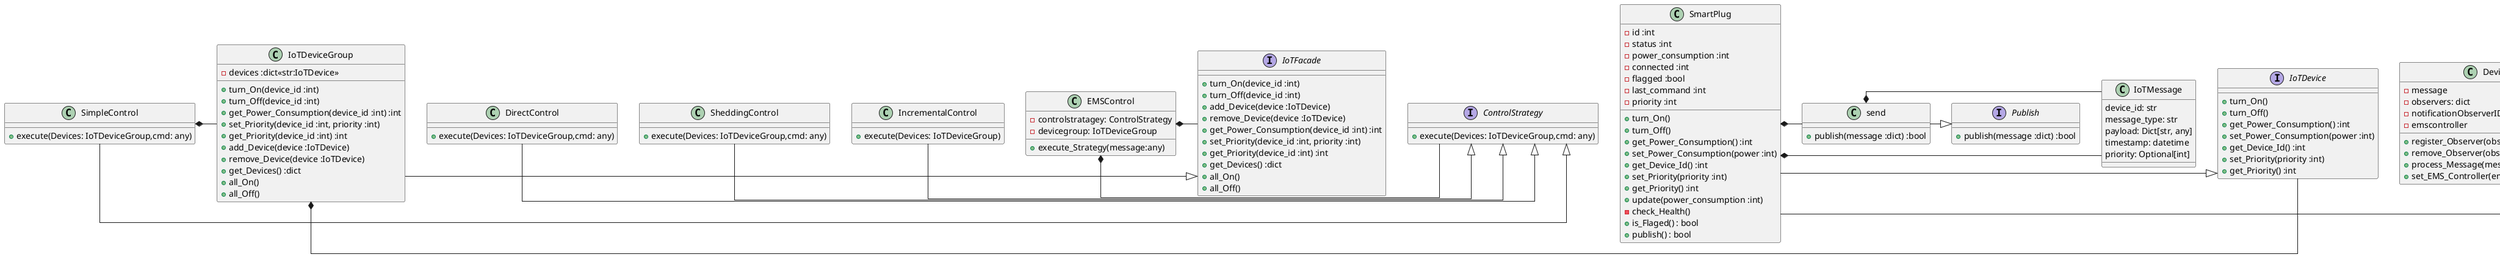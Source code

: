 @startuml
skinparam linetype ortho

interface Observer {
    +update(power_consumption :int)
}

interface ObserverSubject {
    +register_Observer(observer :Observer)
    +remove_Observer(observer :Observer)
    +notify_Observers()
}

interface IoTDevice {
    +turn_On()
    +turn_Off()
    +get_Power_Consumption() :int
    +set_Power_Consumption(power :int)
    +get_Device_Id() :int
    +set_Priority(priority :int)
    +get_Priority() :int
}

interface ControlStrategy {
    +execute(Devices: IoTDeviceGroup,cmd: any)
}

interface IoTFacade {
    +turn_On(device_id :int)
    +turn_Off(device_id :int)
    +add_Device(device :IoTDevice)
    +remove_Device(device :IoTDevice)
    +get_Power_Consumption(device_id :int) :int
    +set_Priority(device_id :int, priority :int)
    +get_Priority(device_id :int) :int
    +get_Devices() :dict
    +all_On()
    +all_Off()
}

interface Publish {
    +publish(message :dict) :bool
}

class SmartPlug{
    -id :int
    -status :int
    -power_consumption :int
    -connected :int
    -flagged :bool
    -last_command :int
    -priority :int
    +turn_On()
    +turn_Off()
    +get_Power_Consumption() :int
    +set_Power_Consumption(power :int)
    +get_Device_Id() :int
    +set_Priority(priority :int)
    +get_Priority() :int
    +update(power_consumption :int)
    -check_Health()
    +is_Flaged() : bool
    +publish() : bool
}

class IoTDeviceGroup{
    -devices :dict<<str:IoTDevice>>
    +turn_On(device_id :int)
    +turn_Off(device_id :int)
    +get_Power_Consumption(device_id :int) :int
    +set_Priority(device_id :int, priority :int)
    +get_Priority(device_id :int) :int
    +add_Device(device :IoTDevice)
    +remove_Device(device :IoTDevice)
    +get_Devices() :dict
    +all_On()
    +all_Off()
}

class DeviceMonitor{
    -message
    -observers: dict
    -notificationObserverID
    -emscontroller
    +register_Observer(observer :Observer)
    +remove_Observer(observer :Observer)
    +process_Message(message:any): IoTMessage:
    +set_EMS_Controller(emscontroller: EMSControl)
}

class SimpleControl{
    +execute(Devices: IoTDeviceGroup,cmd: any)
}

class DirectControl{
    +execute(Devices: IoTDeviceGroup,cmd: any)
}

class SheddingControl{
    +execute(Devices: IoTDeviceGroup,cmd: any)
}

class IncrementalControl{
    +execute(Devices: IoTDeviceGroup)
}

class EMSControl{
    -controlstratagey: ControlStrategy
    -devicegroup: IoTDeviceGroup
    +execute_Strategy(message:any)
}

class send{
   +publish(message :dict) :bool
}

class IoTMessage{
    device_id: str
    message_type: str
    payload: Dict[str, any]
    timestamp: datetime 
    priority: Optional[int]
}

' Relationships
SimpleControl -|> ControlStrategy
DirectControl -|> ControlStrategy
SheddingControl -|> ControlStrategy
IncrementalControl -|> ControlStrategy
SmartPlug -|> Observer
SmartPlug -|> IoTDevice
IoTDeviceGroup -|> IoTFacade
IoTDeviceGroup *- IoTDevice
DeviceMonitor -|> ObserverSubject
EMSControl *- IoTFacade
EMSControl *- ControlStrategy
send *- IoTMessage
SmartPlug *- IoTMessage
send -|> Publish
SmartPlug *- send
SimpleControl *- IoTDeviceGroup
DeviceMonitor *- Observer

@enduml
